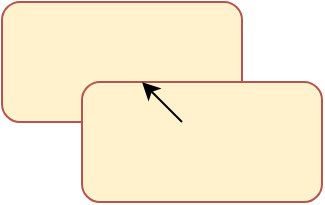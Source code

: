 <?xml version="1.0" ?>
<mxfile>
	<diagram id="RFndyrCF2-3MIdXtw8gX" name="Page-1">
		<mxGraphModel dx="422" dy="816" grid="1" gridSize="10" guides="1" tooltips="1" connect="1" arrows="1" fold="1" page="1" pageScale="1" pageWidth="850" pageHeight="1100" math="0" shadow="0">
			<root>
				<mxCell id="0"/>
				<mxCell id="1" parent="0"/>
				<mxCell id="4681658144" style="rounded=1;whiteSpace=wrap;html=1;fillColor=#FFF2CC;strokeColor=#b85450;" parent="1" vertex="1">
					<mxGeometry x="10" y="10" width="120" height="60" as="geometry"/>
				</mxCell>
				<mxCell id="4681657472" style="rounded=1;whiteSpace=wrap;html=1;fillColor=#FFF2CC;strokeColor=#b85450;" parent="1" vertex="1">
					<mxGeometry x="50" y="50" width="120" height="60" as="geometry"/>
				</mxCell>
				<mxCell id="4681658144_4681657472" value="" style="endArrow=classic;html=1;" parent="1" source="4681658144" target="4681657472" edge="1">
					<mxGeometry width="50" height="50" relative="1" as="geometry">
						<mxPoint x="400" y="440" as="sourcePoint"/>
						<mxPoint x="450" y="390" as="targetPoint"/>
					</mxGeometry>
				</mxCell>
			</root>
		</mxGraphModel>
	</diagram>
</mxfile>
